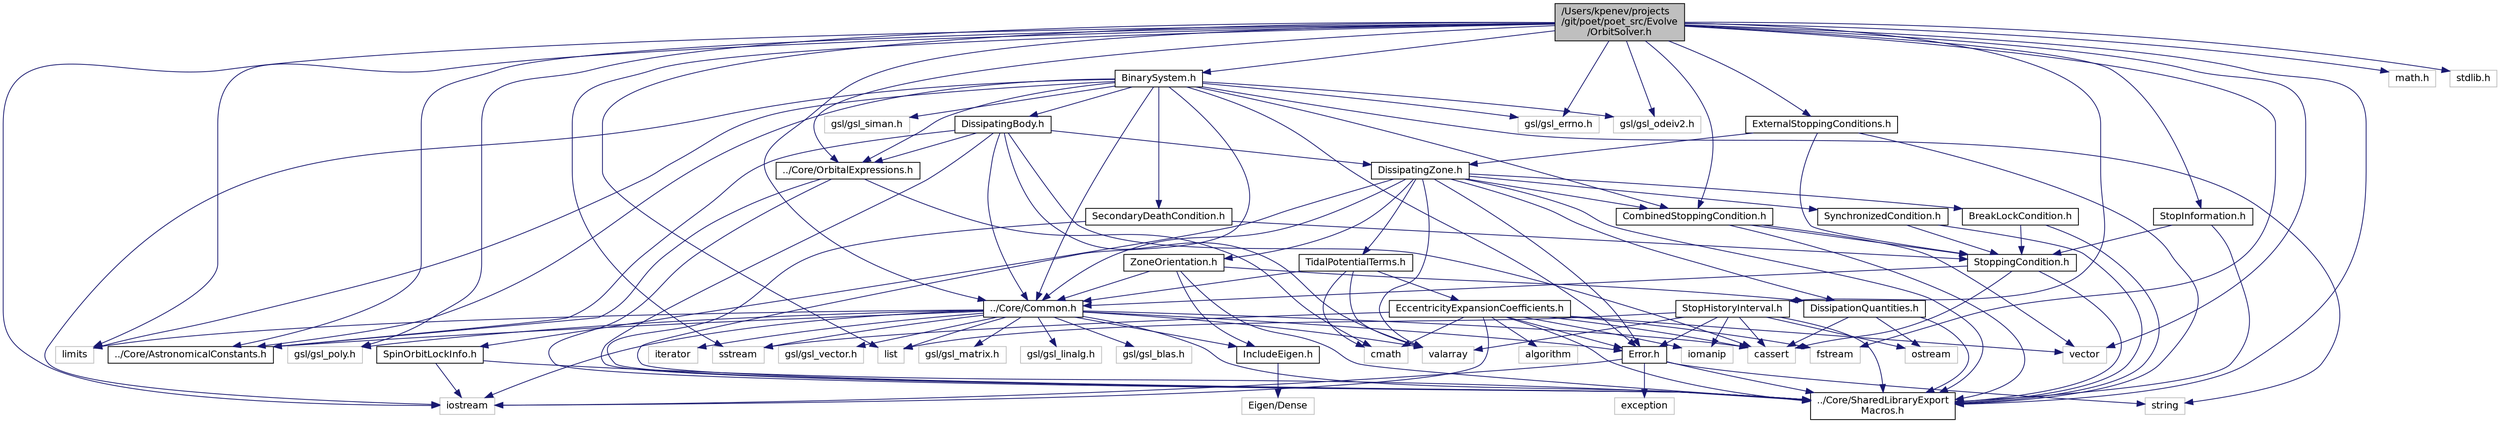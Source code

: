 digraph "/Users/kpenev/projects/git/poet/poet_src/Evolve/OrbitSolver.h"
{
 // INTERACTIVE_SVG=YES
  edge [fontname="Helvetica",fontsize="12",labelfontname="Helvetica",labelfontsize="12"];
  node [fontname="Helvetica",fontsize="12",shape=record];
  Node0 [label="/Users/kpenev/projects\l/git/poet/poet_src/Evolve\l/OrbitSolver.h",height=0.2,width=0.4,color="black", fillcolor="grey75", style="filled", fontcolor="black"];
  Node0 -> Node1 [color="midnightblue",fontsize="12",style="solid",fontname="Helvetica"];
  Node1 [label="../Core/SharedLibraryExport\lMacros.h",height=0.2,width=0.4,color="black", fillcolor="white", style="filled",URL="$SharedLibraryExportMacros_8h_source.html"];
  Node0 -> Node2 [color="midnightblue",fontsize="12",style="solid",fontname="Helvetica"];
  Node2 [label="../Core/AstronomicalConstants.h",height=0.2,width=0.4,color="black", fillcolor="white", style="filled",URL="$AstronomicalConstants_8h.html",tooltip="Defines various astronomical constants. "];
  Node0 -> Node3 [color="midnightblue",fontsize="12",style="solid",fontname="Helvetica"];
  Node3 [label="../Core/Common.h",height=0.2,width=0.4,color="black", fillcolor="white", style="filled",URL="$Core_2Common_8h.html",tooltip="Declaration of some general purpose utilities. "];
  Node3 -> Node4 [color="midnightblue",fontsize="12",style="solid",fontname="Helvetica"];
  Node4 [label="list",height=0.2,width=0.4,color="grey75", fillcolor="white", style="filled"];
  Node3 -> Node5 [color="midnightblue",fontsize="12",style="solid",fontname="Helvetica"];
  Node5 [label="valarray",height=0.2,width=0.4,color="grey75", fillcolor="white", style="filled"];
  Node3 -> Node6 [color="midnightblue",fontsize="12",style="solid",fontname="Helvetica"];
  Node6 [label="limits",height=0.2,width=0.4,color="grey75", fillcolor="white", style="filled"];
  Node3 -> Node7 [color="midnightblue",fontsize="12",style="solid",fontname="Helvetica"];
  Node7 [label="sstream",height=0.2,width=0.4,color="grey75", fillcolor="white", style="filled"];
  Node3 -> Node8 [color="midnightblue",fontsize="12",style="solid",fontname="Helvetica"];
  Node8 [label="iostream",height=0.2,width=0.4,color="grey75", fillcolor="white", style="filled"];
  Node3 -> Node9 [color="midnightblue",fontsize="12",style="solid",fontname="Helvetica"];
  Node9 [label="iterator",height=0.2,width=0.4,color="grey75", fillcolor="white", style="filled"];
  Node3 -> Node10 [color="midnightblue",fontsize="12",style="solid",fontname="Helvetica"];
  Node10 [label="gsl/gsl_vector.h",height=0.2,width=0.4,color="grey75", fillcolor="white", style="filled"];
  Node3 -> Node11 [color="midnightblue",fontsize="12",style="solid",fontname="Helvetica"];
  Node11 [label="gsl/gsl_matrix.h",height=0.2,width=0.4,color="grey75", fillcolor="white", style="filled"];
  Node3 -> Node12 [color="midnightblue",fontsize="12",style="solid",fontname="Helvetica"];
  Node12 [label="gsl/gsl_linalg.h",height=0.2,width=0.4,color="grey75", fillcolor="white", style="filled"];
  Node3 -> Node13 [color="midnightblue",fontsize="12",style="solid",fontname="Helvetica"];
  Node13 [label="gsl/gsl_blas.h",height=0.2,width=0.4,color="grey75", fillcolor="white", style="filled"];
  Node3 -> Node14 [color="midnightblue",fontsize="12",style="solid",fontname="Helvetica"];
  Node14 [label="gsl/gsl_poly.h",height=0.2,width=0.4,color="grey75", fillcolor="white", style="filled"];
  Node3 -> Node15 [color="midnightblue",fontsize="12",style="solid",fontname="Helvetica"];
  Node15 [label="cassert",height=0.2,width=0.4,color="grey75", fillcolor="white", style="filled"];
  Node3 -> Node1 [color="midnightblue",fontsize="12",style="solid",fontname="Helvetica"];
  Node3 -> Node16 [color="midnightblue",fontsize="12",style="solid",fontname="Helvetica"];
  Node16 [label="Error.h",height=0.2,width=0.4,color="black", fillcolor="white", style="filled",URL="$Error_8h.html",tooltip="Defines the exception hierarchy used by this code. "];
  Node16 -> Node1 [color="midnightblue",fontsize="12",style="solid",fontname="Helvetica"];
  Node16 -> Node8 [color="midnightblue",fontsize="12",style="solid",fontname="Helvetica"];
  Node16 -> Node17 [color="midnightblue",fontsize="12",style="solid",fontname="Helvetica"];
  Node17 [label="exception",height=0.2,width=0.4,color="grey75", fillcolor="white", style="filled"];
  Node16 -> Node18 [color="midnightblue",fontsize="12",style="solid",fontname="Helvetica"];
  Node18 [label="string",height=0.2,width=0.4,color="grey75", fillcolor="white", style="filled"];
  Node3 -> Node2 [color="midnightblue",fontsize="12",style="solid",fontname="Helvetica"];
  Node3 -> Node19 [color="midnightblue",fontsize="12",style="solid",fontname="Helvetica"];
  Node19 [label="IncludeEigen.h",height=0.2,width=0.4,color="black", fillcolor="white", style="filled",URL="$IncludeEigen_8h_source.html"];
  Node19 -> Node20 [color="midnightblue",fontsize="12",style="solid",fontname="Helvetica"];
  Node20 [label="Eigen/Dense",height=0.2,width=0.4,color="grey75", fillcolor="white", style="filled"];
  Node0 -> Node21 [color="midnightblue",fontsize="12",style="solid",fontname="Helvetica"];
  Node21 [label="../Core/OrbitalExpressions.h",height=0.2,width=0.4,color="black", fillcolor="white", style="filled",URL="$OrbitalExpressions_8h.html",tooltip="A collection of functions which calculate various quantities for two body orbits. ..."];
  Node21 -> Node1 [color="midnightblue",fontsize="12",style="solid",fontname="Helvetica"];
  Node21 -> Node22 [color="midnightblue",fontsize="12",style="solid",fontname="Helvetica"];
  Node22 [label="cmath",height=0.2,width=0.4,color="grey75", fillcolor="white", style="filled"];
  Node21 -> Node2 [color="midnightblue",fontsize="12",style="solid",fontname="Helvetica"];
  Node0 -> Node23 [color="midnightblue",fontsize="12",style="solid",fontname="Helvetica"];
  Node23 [label="BinarySystem.h",height=0.2,width=0.4,color="black", fillcolor="white", style="filled",URL="$BinarySystem_8h.html",tooltip="Defines the BinarySystem class. "];
  Node23 -> Node1 [color="midnightblue",fontsize="12",style="solid",fontname="Helvetica"];
  Node23 -> Node24 [color="midnightblue",fontsize="12",style="solid",fontname="Helvetica"];
  Node24 [label="DissipatingBody.h",height=0.2,width=0.4,color="black", fillcolor="white", style="filled",URL="$DissipatingBody_8h.html",tooltip="Declares the DissipatingBody class. "];
  Node24 -> Node1 [color="midnightblue",fontsize="12",style="solid",fontname="Helvetica"];
  Node24 -> Node25 [color="midnightblue",fontsize="12",style="solid",fontname="Helvetica"];
  Node25 [label="DissipatingZone.h",height=0.2,width=0.4,color="black", fillcolor="white", style="filled",URL="$DissipatingZone_8h.html",tooltip="Declares a class representing one zone of a body dissipative to tidal distortions. "];
  Node25 -> Node26 [color="midnightblue",fontsize="12",style="solid",fontname="Helvetica"];
  Node26 [label="ZoneOrientation.h",height=0.2,width=0.4,color="black", fillcolor="white", style="filled",URL="$ZoneOrientation_8h.html",tooltip="Declares a class for orientations of zones of DissipatingBody objects. "];
  Node26 -> Node1 [color="midnightblue",fontsize="12",style="solid",fontname="Helvetica"];
  Node26 -> Node27 [color="midnightblue",fontsize="12",style="solid",fontname="Helvetica"];
  Node27 [label="DissipationQuantities.h",height=0.2,width=0.4,color="black", fillcolor="white", style="filled",URL="$DissipationQuantities_8h.html",tooltip="Declaration of enumerations of dissipation quantities and derivatives. "];
  Node27 -> Node1 [color="midnightblue",fontsize="12",style="solid",fontname="Helvetica"];
  Node27 -> Node28 [color="midnightblue",fontsize="12",style="solid",fontname="Helvetica"];
  Node28 [label="ostream",height=0.2,width=0.4,color="grey75", fillcolor="white", style="filled"];
  Node27 -> Node15 [color="midnightblue",fontsize="12",style="solid",fontname="Helvetica"];
  Node26 -> Node3 [color="midnightblue",fontsize="12",style="solid",fontname="Helvetica"];
  Node26 -> Node19 [color="midnightblue",fontsize="12",style="solid",fontname="Helvetica"];
  Node25 -> Node1 [color="midnightblue",fontsize="12",style="solid",fontname="Helvetica"];
  Node25 -> Node16 [color="midnightblue",fontsize="12",style="solid",fontname="Helvetica"];
  Node25 -> Node29 [color="midnightblue",fontsize="12",style="solid",fontname="Helvetica"];
  Node29 [label="TidalPotentialTerms.h",height=0.2,width=0.4,color="black", fillcolor="white", style="filled",URL="$TidalPotentialTerms_8h.html",tooltip="Declare an interface for evaluating the expansion of the tidal potential. "];
  Node29 -> Node22 [color="midnightblue",fontsize="12",style="solid",fontname="Helvetica"];
  Node29 -> Node5 [color="midnightblue",fontsize="12",style="solid",fontname="Helvetica"];
  Node29 -> Node30 [color="midnightblue",fontsize="12",style="solid",fontname="Helvetica"];
  Node30 [label="EccentricityExpansionCoefficients.h",height=0.2,width=0.4,color="black", fillcolor="white", style="filled",URL="$EccentricityExpansionCoefficients_8h.html",tooltip="Declares a class which provides the [  coefficients]{InclinationEccentricity_pms1}. "];
  Node30 -> Node1 [color="midnightblue",fontsize="12",style="solid",fontname="Helvetica"];
  Node30 -> Node16 [color="midnightblue",fontsize="12",style="solid",fontname="Helvetica"];
  Node30 -> Node31 [color="midnightblue",fontsize="12",style="solid",fontname="Helvetica"];
  Node31 [label="vector",height=0.2,width=0.4,color="grey75", fillcolor="white", style="filled"];
  Node30 -> Node32 [color="midnightblue",fontsize="12",style="solid",fontname="Helvetica"];
  Node32 [label="fstream",height=0.2,width=0.4,color="grey75", fillcolor="white", style="filled"];
  Node30 -> Node33 [color="midnightblue",fontsize="12",style="solid",fontname="Helvetica"];
  Node33 [label="iomanip",height=0.2,width=0.4,color="grey75", fillcolor="white", style="filled"];
  Node30 -> Node22 [color="midnightblue",fontsize="12",style="solid",fontname="Helvetica"];
  Node30 -> Node8 [color="midnightblue",fontsize="12",style="solid",fontname="Helvetica"];
  Node30 -> Node7 [color="midnightblue",fontsize="12",style="solid",fontname="Helvetica"];
  Node30 -> Node15 [color="midnightblue",fontsize="12",style="solid",fontname="Helvetica"];
  Node30 -> Node34 [color="midnightblue",fontsize="12",style="solid",fontname="Helvetica"];
  Node34 [label="algorithm",height=0.2,width=0.4,color="grey75", fillcolor="white", style="filled"];
  Node29 -> Node3 [color="midnightblue",fontsize="12",style="solid",fontname="Helvetica"];
  Node25 -> Node27 [color="midnightblue",fontsize="12",style="solid",fontname="Helvetica"];
  Node25 -> Node35 [color="midnightblue",fontsize="12",style="solid",fontname="Helvetica"];
  Node35 [label="SpinOrbitLockInfo.h",height=0.2,width=0.4,color="black", fillcolor="white", style="filled",URL="$SpinOrbitLockInfo_8h.html",tooltip="Defines the SpinOrbitLockInfo class. "];
  Node35 -> Node1 [color="midnightblue",fontsize="12",style="solid",fontname="Helvetica"];
  Node35 -> Node8 [color="midnightblue",fontsize="12",style="solid",fontname="Helvetica"];
  Node25 -> Node36 [color="midnightblue",fontsize="12",style="solid",fontname="Helvetica"];
  Node36 [label="CombinedStoppingCondition.h",height=0.2,width=0.4,color="black", fillcolor="white", style="filled",URL="$CombinedStoppingCondition_8h.html",tooltip="Declares a class for a stopping condition that combines other stopping conditions. "];
  Node36 -> Node1 [color="midnightblue",fontsize="12",style="solid",fontname="Helvetica"];
  Node36 -> Node37 [color="midnightblue",fontsize="12",style="solid",fontname="Helvetica"];
  Node37 [label="StoppingCondition.h",height=0.2,width=0.4,color="black", fillcolor="white", style="filled",URL="$StoppingCondition_8h.html",tooltip="Defines the various stopping conditions needed by OrbitSolver. "];
  Node37 -> Node1 [color="midnightblue",fontsize="12",style="solid",fontname="Helvetica"];
  Node37 -> Node3 [color="midnightblue",fontsize="12",style="solid",fontname="Helvetica"];
  Node37 -> Node15 [color="midnightblue",fontsize="12",style="solid",fontname="Helvetica"];
  Node36 -> Node31 [color="midnightblue",fontsize="12",style="solid",fontname="Helvetica"];
  Node25 -> Node38 [color="midnightblue",fontsize="12",style="solid",fontname="Helvetica"];
  Node38 [label="BreakLockCondition.h",height=0.2,width=0.4,color="black", fillcolor="white", style="filled",URL="$BreakLockCondition_8h.html",tooltip="Declares a class for a stopping condition monitoring when a locked zone loses the lock..."];
  Node38 -> Node1 [color="midnightblue",fontsize="12",style="solid",fontname="Helvetica"];
  Node38 -> Node37 [color="midnightblue",fontsize="12",style="solid",fontname="Helvetica"];
  Node25 -> Node39 [color="midnightblue",fontsize="12",style="solid",fontname="Helvetica"];
  Node39 [label="SynchronizedCondition.h",height=0.2,width=0.4,color="black", fillcolor="white", style="filled",URL="$SynchronizedCondition_8h.html",tooltip="Declares a stopping condition monitoring spin-orbit synchronization. "];
  Node39 -> Node1 [color="midnightblue",fontsize="12",style="solid",fontname="Helvetica"];
  Node39 -> Node37 [color="midnightblue",fontsize="12",style="solid",fontname="Helvetica"];
  Node25 -> Node3 [color="midnightblue",fontsize="12",style="solid",fontname="Helvetica"];
  Node25 -> Node5 [color="midnightblue",fontsize="12",style="solid",fontname="Helvetica"];
  Node24 -> Node21 [color="midnightblue",fontsize="12",style="solid",fontname="Helvetica"];
  Node24 -> Node2 [color="midnightblue",fontsize="12",style="solid",fontname="Helvetica"];
  Node24 -> Node3 [color="midnightblue",fontsize="12",style="solid",fontname="Helvetica"];
  Node24 -> Node5 [color="midnightblue",fontsize="12",style="solid",fontname="Helvetica"];
  Node24 -> Node15 [color="midnightblue",fontsize="12",style="solid",fontname="Helvetica"];
  Node23 -> Node36 [color="midnightblue",fontsize="12",style="solid",fontname="Helvetica"];
  Node23 -> Node40 [color="midnightblue",fontsize="12",style="solid",fontname="Helvetica"];
  Node40 [label="SecondaryDeathCondition.h",height=0.2,width=0.4,color="black", fillcolor="white", style="filled",URL="$SecondaryDeathCondition_8h.html",tooltip="Declares a stopping condition class monitoring for the death of the secondary object. "];
  Node40 -> Node1 [color="midnightblue",fontsize="12",style="solid",fontname="Helvetica"];
  Node40 -> Node37 [color="midnightblue",fontsize="12",style="solid",fontname="Helvetica"];
  Node23 -> Node2 [color="midnightblue",fontsize="12",style="solid",fontname="Helvetica"];
  Node23 -> Node3 [color="midnightblue",fontsize="12",style="solid",fontname="Helvetica"];
  Node23 -> Node21 [color="midnightblue",fontsize="12",style="solid",fontname="Helvetica"];
  Node23 -> Node16 [color="midnightblue",fontsize="12",style="solid",fontname="Helvetica"];
  Node23 -> Node41 [color="midnightblue",fontsize="12",style="solid",fontname="Helvetica"];
  Node41 [label="gsl/gsl_errno.h",height=0.2,width=0.4,color="grey75", fillcolor="white", style="filled"];
  Node23 -> Node42 [color="midnightblue",fontsize="12",style="solid",fontname="Helvetica"];
  Node42 [label="gsl/gsl_odeiv2.h",height=0.2,width=0.4,color="grey75", fillcolor="white", style="filled"];
  Node23 -> Node43 [color="midnightblue",fontsize="12",style="solid",fontname="Helvetica"];
  Node43 [label="gsl/gsl_siman.h",height=0.2,width=0.4,color="grey75", fillcolor="white", style="filled"];
  Node23 -> Node18 [color="midnightblue",fontsize="12",style="solid",fontname="Helvetica"];
  Node23 -> Node6 [color="midnightblue",fontsize="12",style="solid",fontname="Helvetica"];
  Node23 -> Node8 [color="midnightblue",fontsize="12",style="solid",fontname="Helvetica"];
  Node0 -> Node36 [color="midnightblue",fontsize="12",style="solid",fontname="Helvetica"];
  Node0 -> Node44 [color="midnightblue",fontsize="12",style="solid",fontname="Helvetica"];
  Node44 [label="ExternalStoppingConditions.h",height=0.2,width=0.4,color="black", fillcolor="white", style="filled",URL="$ExternalStoppingConditions_8h.html",tooltip="Users can define any stopping condition they wish the evolution to search for in this file..."];
  Node44 -> Node1 [color="midnightblue",fontsize="12",style="solid",fontname="Helvetica"];
  Node44 -> Node37 [color="midnightblue",fontsize="12",style="solid",fontname="Helvetica"];
  Node44 -> Node25 [color="midnightblue",fontsize="12",style="solid",fontname="Helvetica"];
  Node0 -> Node45 [color="midnightblue",fontsize="12",style="solid",fontname="Helvetica"];
  Node45 [label="StopInformation.h",height=0.2,width=0.4,color="black", fillcolor="white", style="filled",URL="$StopInformation_8h.html",tooltip="Declares the StopInformation class. "];
  Node45 -> Node1 [color="midnightblue",fontsize="12",style="solid",fontname="Helvetica"];
  Node45 -> Node37 [color="midnightblue",fontsize="12",style="solid",fontname="Helvetica"];
  Node0 -> Node46 [color="midnightblue",fontsize="12",style="solid",fontname="Helvetica"];
  Node46 [label="StopHistoryInterval.h",height=0.2,width=0.4,color="black", fillcolor="white", style="filled",URL="$StopHistoryInterval_8h.html",tooltip="Declares the StopHistoryInterval class. "];
  Node46 -> Node1 [color="midnightblue",fontsize="12",style="solid",fontname="Helvetica"];
  Node46 -> Node16 [color="midnightblue",fontsize="12",style="solid",fontname="Helvetica"];
  Node46 -> Node5 [color="midnightblue",fontsize="12",style="solid",fontname="Helvetica"];
  Node46 -> Node4 [color="midnightblue",fontsize="12",style="solid",fontname="Helvetica"];
  Node46 -> Node28 [color="midnightblue",fontsize="12",style="solid",fontname="Helvetica"];
  Node46 -> Node15 [color="midnightblue",fontsize="12",style="solid",fontname="Helvetica"];
  Node46 -> Node33 [color="midnightblue",fontsize="12",style="solid",fontname="Helvetica"];
  Node0 -> Node47 [color="midnightblue",fontsize="12",style="solid",fontname="Helvetica"];
  Node47 [label="math.h",height=0.2,width=0.4,color="grey75", fillcolor="white", style="filled"];
  Node0 -> Node4 [color="midnightblue",fontsize="12",style="solid",fontname="Helvetica"];
  Node0 -> Node31 [color="midnightblue",fontsize="12",style="solid",fontname="Helvetica"];
  Node0 -> Node48 [color="midnightblue",fontsize="12",style="solid",fontname="Helvetica"];
  Node48 [label="stdlib.h",height=0.2,width=0.4,color="grey75", fillcolor="white", style="filled"];
  Node0 -> Node32 [color="midnightblue",fontsize="12",style="solid",fontname="Helvetica"];
  Node0 -> Node8 [color="midnightblue",fontsize="12",style="solid",fontname="Helvetica"];
  Node0 -> Node42 [color="midnightblue",fontsize="12",style="solid",fontname="Helvetica"];
  Node0 -> Node41 [color="midnightblue",fontsize="12",style="solid",fontname="Helvetica"];
  Node0 -> Node14 [color="midnightblue",fontsize="12",style="solid",fontname="Helvetica"];
  Node0 -> Node7 [color="midnightblue",fontsize="12",style="solid",fontname="Helvetica"];
  Node0 -> Node6 [color="midnightblue",fontsize="12",style="solid",fontname="Helvetica"];
}
